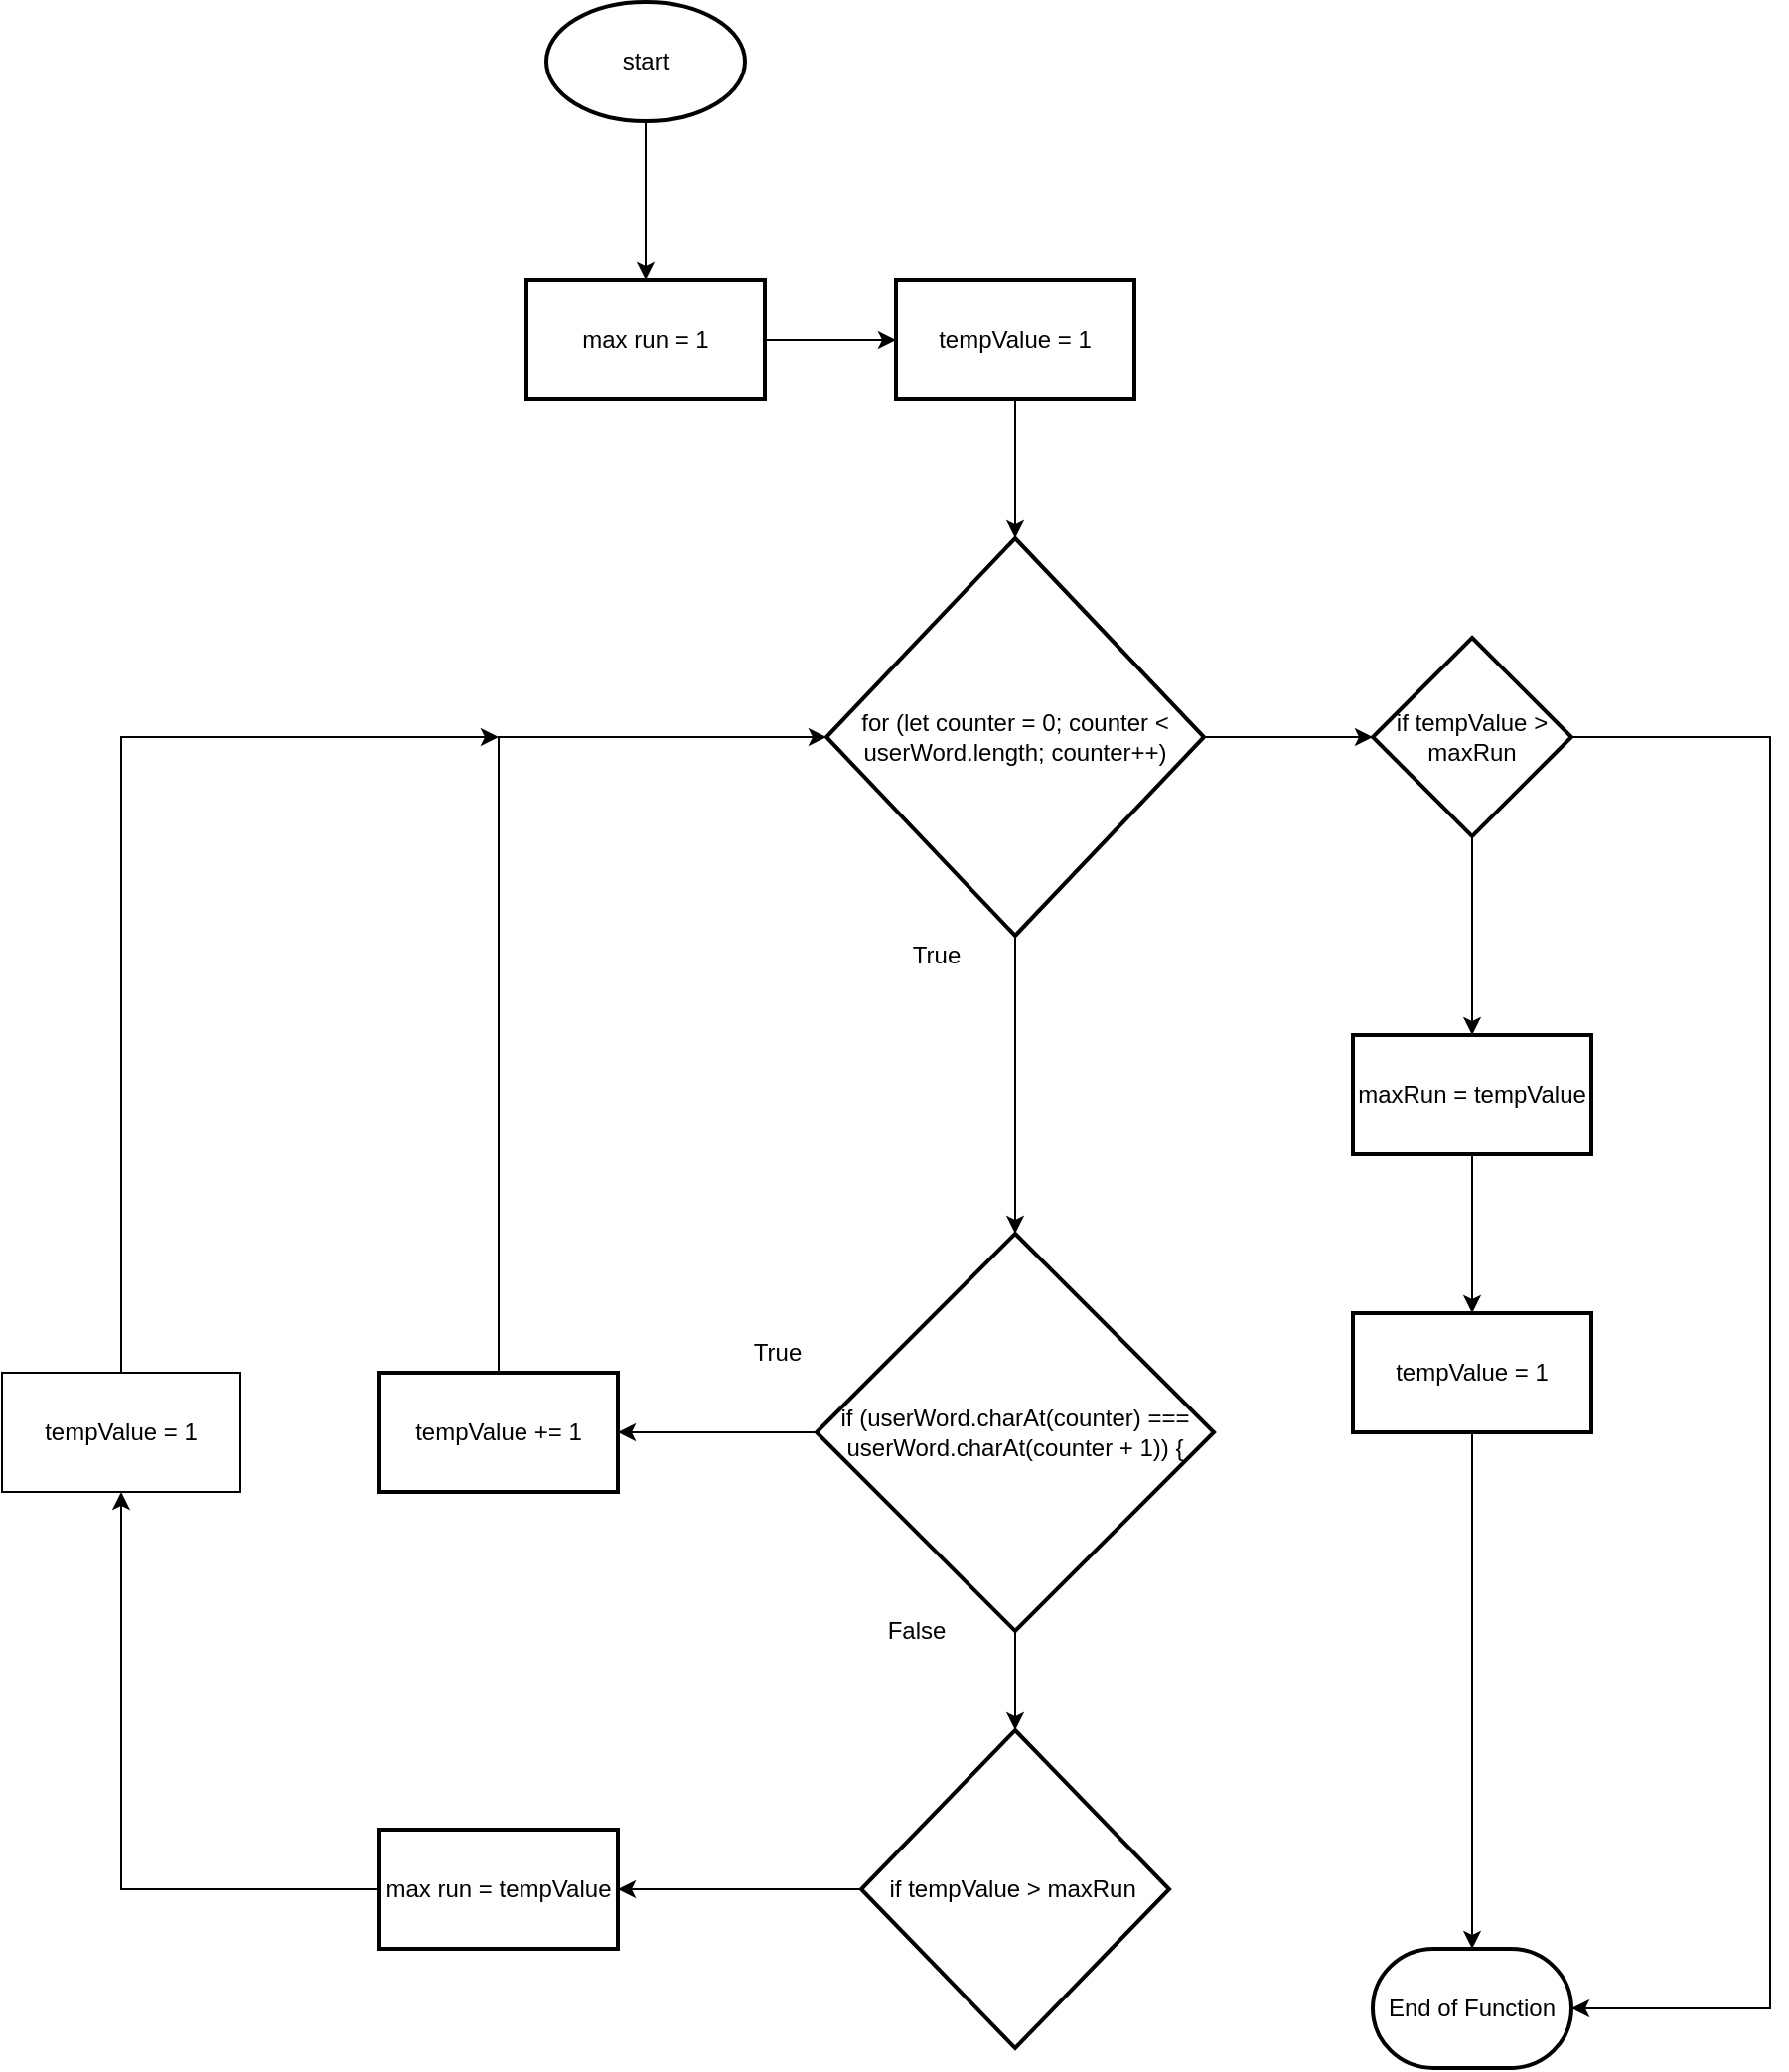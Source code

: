 <mxfile>
    <diagram id="n4hpq-PzdNoCIhPHufLZ" name="Page-1">
        <mxGraphModel dx="1074" dy="787" grid="1" gridSize="10" guides="1" tooltips="1" connect="1" arrows="1" fold="1" page="1" pageScale="1" pageWidth="827" pageHeight="1169" math="0" shadow="0">
            <root>
                <mxCell id="0"/>
                <mxCell id="1" parent="0"/>
                <mxCell id="6" value="" style="edgeStyle=none;html=1;" edge="1" parent="1" source="3" target="5">
                    <mxGeometry relative="1" as="geometry"/>
                </mxCell>
                <mxCell id="3" value="start" style="strokeWidth=2;html=1;shape=mxgraph.flowchart.start_1;whiteSpace=wrap;" parent="1" vertex="1">
                    <mxGeometry x="364" y="110" width="100" height="60" as="geometry"/>
                </mxCell>
                <mxCell id="4" value="End of Function" style="strokeWidth=2;html=1;shape=mxgraph.flowchart.terminator;whiteSpace=wrap;" parent="1" vertex="1">
                    <mxGeometry x="780" y="1090" width="100" height="60" as="geometry"/>
                </mxCell>
                <mxCell id="8" value="" style="edgeStyle=none;html=1;" edge="1" parent="1" source="5" target="7">
                    <mxGeometry relative="1" as="geometry"/>
                </mxCell>
                <mxCell id="5" value="max run = 1" style="whiteSpace=wrap;html=1;strokeWidth=2;" vertex="1" parent="1">
                    <mxGeometry x="354" y="250" width="120" height="60" as="geometry"/>
                </mxCell>
                <mxCell id="10" value="" style="edgeStyle=none;html=1;" edge="1" parent="1" source="7" target="9">
                    <mxGeometry relative="1" as="geometry"/>
                </mxCell>
                <mxCell id="7" value="tempValue = 1" style="whiteSpace=wrap;html=1;strokeWidth=2;" vertex="1" parent="1">
                    <mxGeometry x="540" y="250" width="120" height="60" as="geometry"/>
                </mxCell>
                <mxCell id="12" value="" style="edgeStyle=none;html=1;" edge="1" parent="1" source="9">
                    <mxGeometry relative="1" as="geometry">
                        <mxPoint x="600" y="730" as="targetPoint"/>
                    </mxGeometry>
                </mxCell>
                <mxCell id="31" value="" style="edgeStyle=none;rounded=0;html=1;" edge="1" parent="1" source="9" target="32">
                    <mxGeometry relative="1" as="geometry">
                        <mxPoint x="810" y="480" as="targetPoint"/>
                    </mxGeometry>
                </mxCell>
                <mxCell id="9" value="for&amp;nbsp;(let counter = 0; counter &amp;lt; userWord.length; counter++)" style="rhombus;whiteSpace=wrap;html=1;strokeWidth=2;" vertex="1" parent="1">
                    <mxGeometry x="505" y="380" width="190" height="200" as="geometry"/>
                </mxCell>
                <mxCell id="15" value="" style="edgeStyle=none;html=1;" edge="1" parent="1" source="13" target="14">
                    <mxGeometry relative="1" as="geometry"/>
                </mxCell>
                <mxCell id="18" value="" style="edgeStyle=none;rounded=0;html=1;" edge="1" parent="1" source="13" target="17">
                    <mxGeometry relative="1" as="geometry"/>
                </mxCell>
                <mxCell id="13" value="if (userWord.charAt(counter) === userWord.charAt(counter + 1)) {" style="strokeWidth=2;html=1;shape=mxgraph.flowchart.decision;whiteSpace=wrap;" vertex="1" parent="1">
                    <mxGeometry x="500" y="730" width="200" height="200" as="geometry"/>
                </mxCell>
                <mxCell id="16" style="edgeStyle=none;html=1;entryX=0;entryY=0.5;entryDx=0;entryDy=0;rounded=0;" edge="1" parent="1" source="14" target="9">
                    <mxGeometry relative="1" as="geometry">
                        <Array as="points">
                            <mxPoint x="340" y="480"/>
                        </Array>
                    </mxGeometry>
                </mxCell>
                <mxCell id="14" value="tempValue += 1" style="whiteSpace=wrap;html=1;strokeWidth=2;" vertex="1" parent="1">
                    <mxGeometry x="280" y="800" width="120" height="60" as="geometry"/>
                </mxCell>
                <mxCell id="25" value="" style="edgeStyle=none;rounded=0;html=1;" edge="1" parent="1" source="17" target="24">
                    <mxGeometry relative="1" as="geometry"/>
                </mxCell>
                <mxCell id="17" value="if tempValue &amp;gt; maxRun&amp;nbsp;" style="strokeWidth=2;html=1;shape=mxgraph.flowchart.decision;whiteSpace=wrap;" vertex="1" parent="1">
                    <mxGeometry x="522.5" y="980" width="155" height="160" as="geometry"/>
                </mxCell>
                <mxCell id="19" value="True" style="text;html=1;align=center;verticalAlign=middle;resizable=0;points=[];autosize=1;strokeColor=none;fillColor=none;" vertex="1" parent="1">
                    <mxGeometry x="460" y="780" width="40" height="20" as="geometry"/>
                </mxCell>
                <mxCell id="20" value="False" style="text;html=1;align=center;verticalAlign=middle;resizable=0;points=[];autosize=1;strokeColor=none;fillColor=none;" vertex="1" parent="1">
                    <mxGeometry x="530" y="920" width="40" height="20" as="geometry"/>
                </mxCell>
                <mxCell id="21" value="True" style="text;html=1;align=center;verticalAlign=middle;resizable=0;points=[];autosize=1;strokeColor=none;fillColor=none;" vertex="1" parent="1">
                    <mxGeometry x="540" y="580" width="40" height="20" as="geometry"/>
                </mxCell>
                <mxCell id="26" style="edgeStyle=none;rounded=0;html=1;entryX=0.5;entryY=1;entryDx=0;entryDy=0;" edge="1" parent="1" source="24" target="27">
                    <mxGeometry relative="1" as="geometry">
                        <mxPoint x="160" y="910" as="targetPoint"/>
                        <Array as="points">
                            <mxPoint x="150" y="1060"/>
                        </Array>
                    </mxGeometry>
                </mxCell>
                <mxCell id="24" value="max run = tempValue" style="whiteSpace=wrap;html=1;strokeWidth=2;" vertex="1" parent="1">
                    <mxGeometry x="280" y="1030" width="120" height="60" as="geometry"/>
                </mxCell>
                <mxCell id="28" style="edgeStyle=none;rounded=0;html=1;" edge="1" parent="1" source="27">
                    <mxGeometry relative="1" as="geometry">
                        <mxPoint x="340" y="480" as="targetPoint"/>
                        <Array as="points">
                            <mxPoint x="150" y="480"/>
                        </Array>
                    </mxGeometry>
                </mxCell>
                <mxCell id="27" value="tempValue = 1" style="rounded=0;whiteSpace=wrap;html=1;" vertex="1" parent="1">
                    <mxGeometry x="90" y="800" width="120" height="60" as="geometry"/>
                </mxCell>
                <mxCell id="34" value="" style="edgeStyle=none;rounded=0;html=1;" edge="1" parent="1" source="32" target="33">
                    <mxGeometry relative="1" as="geometry"/>
                </mxCell>
                <mxCell id="38" style="edgeStyle=none;rounded=0;html=1;entryX=1;entryY=0.5;entryDx=0;entryDy=0;entryPerimeter=0;" edge="1" parent="1" source="32" target="4">
                    <mxGeometry relative="1" as="geometry">
                        <mxPoint x="970" y="484" as="targetPoint"/>
                        <Array as="points">
                            <mxPoint x="980" y="480"/>
                            <mxPoint x="980" y="1120"/>
                        </Array>
                    </mxGeometry>
                </mxCell>
                <mxCell id="32" value="if tempValue &amp;gt; maxRun" style="strokeWidth=2;html=1;shape=mxgraph.flowchart.decision;whiteSpace=wrap;" vertex="1" parent="1">
                    <mxGeometry x="780" y="430" width="100" height="100" as="geometry"/>
                </mxCell>
                <mxCell id="36" value="" style="edgeStyle=none;rounded=0;html=1;" edge="1" parent="1" source="33" target="35">
                    <mxGeometry relative="1" as="geometry"/>
                </mxCell>
                <mxCell id="33" value="maxRun = tempValue" style="whiteSpace=wrap;html=1;strokeWidth=2;" vertex="1" parent="1">
                    <mxGeometry x="770" y="630" width="120" height="60" as="geometry"/>
                </mxCell>
                <mxCell id="37" style="edgeStyle=none;rounded=0;html=1;entryX=0.5;entryY=0;entryDx=0;entryDy=0;entryPerimeter=0;" edge="1" parent="1" source="35" target="4">
                    <mxGeometry relative="1" as="geometry"/>
                </mxCell>
                <mxCell id="35" value="tempValue = 1" style="whiteSpace=wrap;html=1;strokeWidth=2;" vertex="1" parent="1">
                    <mxGeometry x="770" y="770" width="120" height="60" as="geometry"/>
                </mxCell>
            </root>
        </mxGraphModel>
    </diagram>
</mxfile>